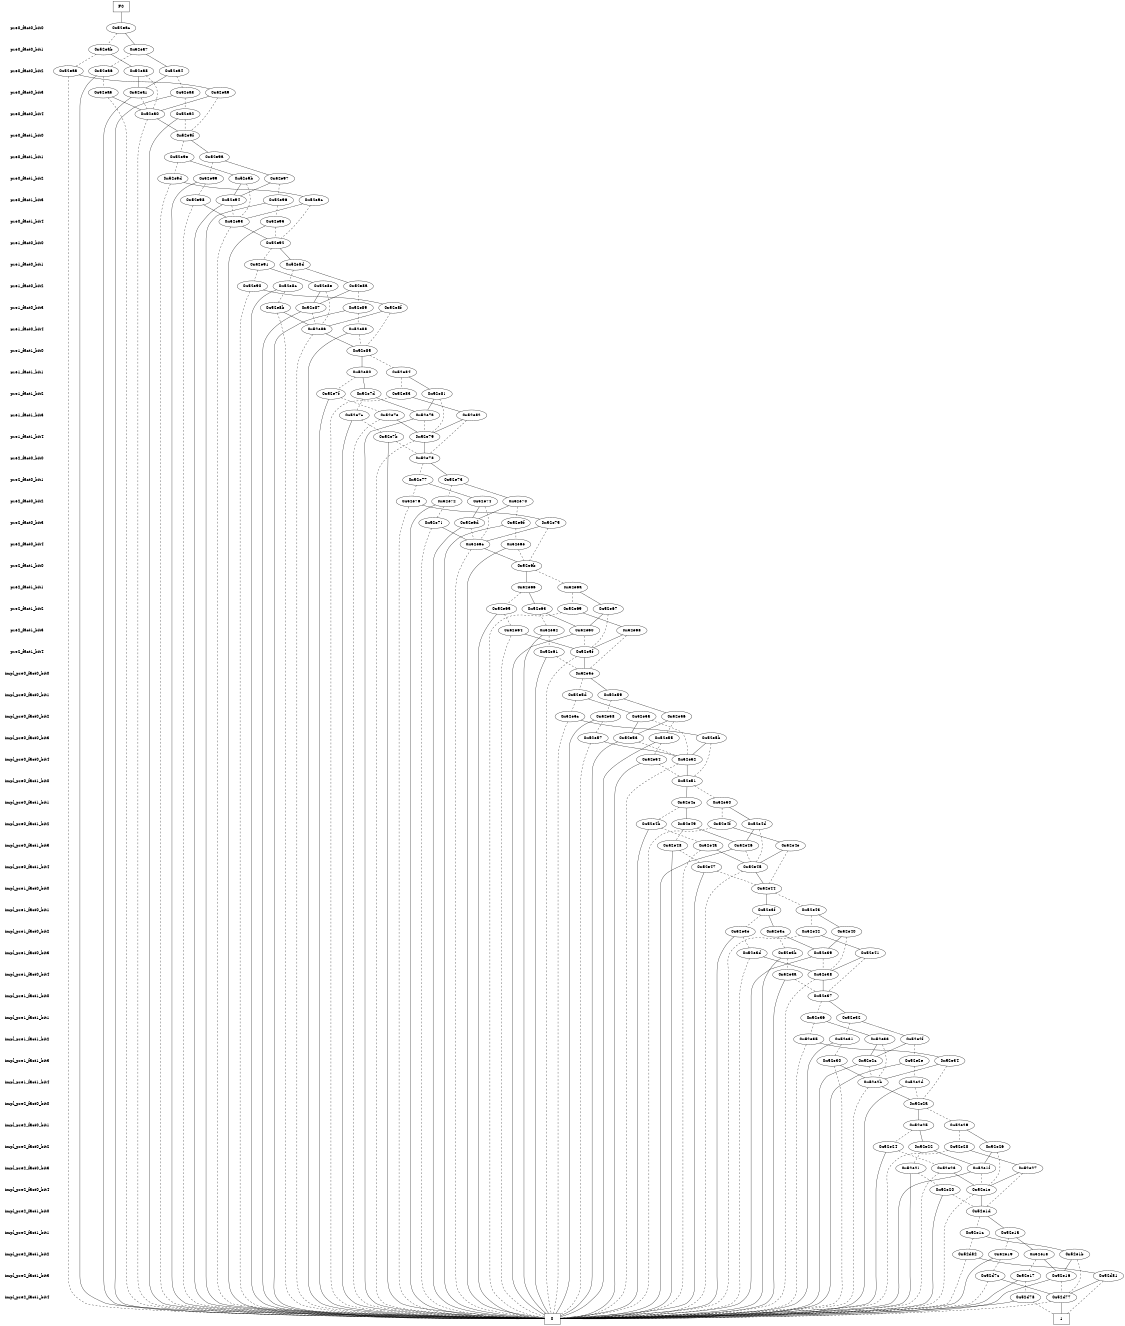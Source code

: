 digraph "DD" {
size = "7.5,10"
center = true;
edge [dir = none];
{ node [shape = plaintext];
  edge [style = invis];
  "CONST NODES" [style = invis];
" pre0_fact0_bit0 " -> " pre0_fact0_bit1 " -> " pre0_fact0_bit2 " -> " pre0_fact0_bit3 " -> " pre0_fact0_bit4 " -> " pre0_fact1_bit0 " -> " pre0_fact1_bit1 " -> " pre0_fact1_bit2 " -> " pre0_fact1_bit3 " -> " pre0_fact1_bit4 " -> " pre1_fact0_bit0 " -> " pre1_fact0_bit1 " -> " pre1_fact0_bit2 " -> " pre1_fact0_bit3 " -> " pre1_fact0_bit4 " -> " pre1_fact1_bit0 " -> " pre1_fact1_bit1 " -> " pre1_fact1_bit2 " -> " pre1_fact1_bit3 " -> " pre1_fact1_bit4 " -> " pre2_fact0_bit0 " -> " pre2_fact0_bit1 " -> " pre2_fact0_bit2 " -> " pre2_fact0_bit3 " -> " pre2_fact0_bit4 " -> " pre2_fact1_bit0 " -> " pre2_fact1_bit1 " -> " pre2_fact1_bit2 " -> " pre2_fact1_bit3 " -> " pre2_fact1_bit4 " -> " impl_pre0_fact0_bit0 " -> " impl_pre0_fact0_bit1 " -> " impl_pre0_fact0_bit2 " -> " impl_pre0_fact0_bit3 " -> " impl_pre0_fact0_bit4 " -> " impl_pre0_fact1_bit0 " -> " impl_pre0_fact1_bit1 " -> " impl_pre0_fact1_bit2 " -> " impl_pre0_fact1_bit3 " -> " impl_pre0_fact1_bit4 " -> " impl_pre1_fact0_bit0 " -> " impl_pre1_fact0_bit1 " -> " impl_pre1_fact0_bit2 " -> " impl_pre1_fact0_bit3 " -> " impl_pre1_fact0_bit4 " -> " impl_pre1_fact1_bit0 " -> " impl_pre1_fact1_bit1 " -> " impl_pre1_fact1_bit2 " -> " impl_pre1_fact1_bit3 " -> " impl_pre1_fact1_bit4 " -> " impl_pre2_fact0_bit0 " -> " impl_pre2_fact0_bit1 " -> " impl_pre2_fact0_bit2 " -> " impl_pre2_fact0_bit3 " -> " impl_pre2_fact0_bit4 " -> " impl_pre2_fact1_bit0 " -> " impl_pre2_fact1_bit1 " -> " impl_pre2_fact1_bit2 " -> " impl_pre2_fact1_bit3 " -> " impl_pre2_fact1_bit4 " -> "CONST NODES"; 
}
{ rank = same; node [shape = box]; edge [style = invis];
"F0"; }
{ rank = same; " pre0_fact0_bit0 ";
"0x52eac";
}
{ rank = same; " pre0_fact0_bit1 ";
"0x52eab";
"0x52ea7";
}
{ rank = same; " pre0_fact0_bit2 ";
"0x52eaa";
"0x52ea8";
"0x52ea4";
"0x52ea6";
}
{ rank = same; " pre0_fact0_bit3 ";
"0x52ea1";
"0x52ea3";
"0x52ea9";
"0x52ea5";
}
{ rank = same; " pre0_fact0_bit4 ";
"0x52ea0";
"0x52ea2";
}
{ rank = same; " pre0_fact1_bit0 ";
"0x52e9f";
}
{ rank = same; " pre0_fact1_bit1 ";
"0x52e9e";
"0x52e9a";
}
{ rank = same; " pre0_fact1_bit2 ";
"0x52e9b";
"0x52e97";
"0x52e9d";
"0x52e99";
}
{ rank = same; " pre0_fact1_bit3 ";
"0x52e98";
"0x52e9c";
"0x52e94";
"0x52e96";
}
{ rank = same; " pre0_fact1_bit4 ";
"0x52e93";
"0x52e95";
}
{ rank = same; " pre1_fact0_bit0 ";
"0x52e92";
}
{ rank = same; " pre1_fact0_bit1 ";
"0x52e91";
"0x52e8d";
}
{ rank = same; " pre1_fact0_bit2 ";
"0x52e90";
"0x52e8e";
"0x52e8a";
"0x52e8c";
}
{ rank = same; " pre1_fact0_bit3 ";
"0x52e87";
"0x52e89";
"0x52e8b";
"0x52e8f";
}
{ rank = same; " pre1_fact0_bit4 ";
"0x52e86";
"0x52e88";
}
{ rank = same; " pre1_fact1_bit0 ";
"0x52e85";
}
{ rank = same; " pre1_fact1_bit1 ";
"0x52e80";
"0x52e84";
}
{ rank = same; " pre1_fact1_bit2 ";
"0x52e7f";
"0x52e81";
"0x52e7d";
"0x52e83";
}
{ rank = same; " pre1_fact1_bit3 ";
"0x52e7c";
"0x52e7e";
"0x52e82";
"0x52e7a";
}
{ rank = same; " pre1_fact1_bit4 ";
"0x52e79";
"0x52e7b";
}
{ rank = same; " pre2_fact0_bit0 ";
"0x52e78";
}
{ rank = same; " pre2_fact0_bit1 ";
"0x52e73";
"0x52e77";
}
{ rank = same; " pre2_fact0_bit2 ";
"0x52e76";
"0x52e74";
"0x52e70";
"0x52e72";
}
{ rank = same; " pre2_fact0_bit3 ";
"0x52e71";
"0x52e6d";
"0x52e6f";
"0x52e75";
}
{ rank = same; " pre2_fact0_bit4 ";
"0x52e6c";
"0x52e6e";
}
{ rank = same; " pre2_fact1_bit0 ";
"0x52e6b";
}
{ rank = same; " pre2_fact1_bit1 ";
"0x52e66";
"0x52e6a";
}
{ rank = same; " pre2_fact1_bit2 ";
"0x52e65";
"0x52e67";
"0x52e69";
"0x52e63";
}
{ rank = same; " pre2_fact1_bit3 ";
"0x52e64";
"0x52e60";
"0x52e62";
"0x52e68";
}
{ rank = same; " pre2_fact1_bit4 ";
"0x52e61";
"0x52e5f";
}
{ rank = same; " impl_pre0_fact0_bit0 ";
"0x52e5e";
}
{ rank = same; " impl_pre0_fact0_bit1 ";
"0x52e59";
"0x52e5d";
}
{ rank = same; " impl_pre0_fact0_bit2 ";
"0x52e5c";
"0x52e5a";
"0x52e56";
"0x52e58";
}
{ rank = same; " impl_pre0_fact0_bit3 ";
"0x52e57";
"0x52e53";
"0x52e55";
"0x52e5b";
}
{ rank = same; " impl_pre0_fact0_bit4 ";
"0x52e54";
"0x52e52";
}
{ rank = same; " impl_pre0_fact1_bit0 ";
"0x52e51";
}
{ rank = same; " impl_pre0_fact1_bit1 ";
"0x52e4c";
"0x52e50";
}
{ rank = same; " impl_pre0_fact1_bit2 ";
"0x52e4b";
"0x52e4f";
"0x52e4d";
"0x52e49";
}
{ rank = same; " impl_pre0_fact1_bit3 ";
"0x52e4e";
"0x52e46";
"0x52e48";
"0x52e4a";
}
{ rank = same; " impl_pre0_fact1_bit4 ";
"0x52e47";
"0x52e45";
}
{ rank = same; " impl_pre1_fact0_bit0 ";
"0x52e44";
}
{ rank = same; " impl_pre1_fact0_bit1 ";
"0x52e3f";
"0x52e43";
}
{ rank = same; " impl_pre1_fact0_bit2 ";
"0x52e3e";
"0x52e40";
"0x52e3c";
"0x52e42";
}
{ rank = same; " impl_pre1_fact0_bit3 ";
"0x52e41";
"0x52e3d";
"0x52e39";
"0x52e3b";
}
{ rank = same; " impl_pre1_fact0_bit4 ";
"0x52e3a";
"0x52e38";
}
{ rank = same; " impl_pre1_fact1_bit0 ";
"0x52e37";
}
{ rank = same; " impl_pre1_fact1_bit1 ";
"0x52e32";
"0x52e36";
}
{ rank = same; " impl_pre1_fact1_bit2 ";
"0x52e35";
"0x52e31";
"0x52e33";
"0x52e2f";
}
{ rank = same; " impl_pre1_fact1_bit3 ";
"0x52e34";
"0x52e2c";
"0x52e2e";
"0x52e30";
}
{ rank = same; " impl_pre1_fact1_bit4 ";
"0x52e2b";
"0x52e2d";
}
{ rank = same; " impl_pre2_fact0_bit0 ";
"0x52e2a";
}
{ rank = same; " impl_pre2_fact0_bit1 ";
"0x52e25";
"0x52e29";
}
{ rank = same; " impl_pre2_fact0_bit2 ";
"0x52e24";
"0x52e26";
"0x52e22";
"0x52e28";
}
{ rank = same; " impl_pre2_fact0_bit3 ";
"0x52e1f";
"0x52e21";
"0x52e27";
"0x52e23";
}
{ rank = same; " impl_pre2_fact0_bit4 ";
"0x52e20";
"0x52e1e";
}
{ rank = same; " impl_pre2_fact1_bit0 ";
"0x52e1d";
}
{ rank = same; " impl_pre2_fact1_bit1 ";
"0x52e1a";
"0x52e1c";
}
{ rank = same; " impl_pre2_fact1_bit2 ";
"0x52e18";
"0x52d82";
"0x52e19";
"0x52e1b";
}
{ rank = same; " impl_pre2_fact1_bit3 ";
"0x52d81";
"0x52d7c";
"0x52e16";
"0x52e17";
}
{ rank = same; " impl_pre2_fact1_bit4 ";
"0x52d78";
"0x52d77";
}
{ rank = same; "CONST NODES";
{ node [shape = box]; "0x16a9c";
"0x16a9b";
}
}
"F0" -> "0x52eac" [style = solid];
"0x52eac" -> "0x52ea7";
"0x52eac" -> "0x52eab" [style = dashed];
"0x52eab" -> "0x52ea8";
"0x52eab" -> "0x52eaa" [style = dashed];
"0x52ea7" -> "0x52ea4";
"0x52ea7" -> "0x52ea6" [style = dashed];
"0x52eaa" -> "0x52ea9";
"0x52eaa" -> "0x16a9c" [style = dashed];
"0x52ea8" -> "0x52ea1";
"0x52ea8" -> "0x52ea0" [style = dashed];
"0x52ea4" -> "0x52ea1";
"0x52ea4" -> "0x52ea3" [style = dashed];
"0x52ea6" -> "0x16a9c";
"0x52ea6" -> "0x52ea5" [style = dashed];
"0x52ea1" -> "0x16a9c";
"0x52ea1" -> "0x52ea0" [style = dashed];
"0x52ea3" -> "0x16a9c";
"0x52ea3" -> "0x52ea2" [style = dashed];
"0x52ea9" -> "0x52ea0";
"0x52ea9" -> "0x52e9f" [style = dashed];
"0x52ea5" -> "0x52ea0";
"0x52ea5" -> "0x16a9c" [style = dashed];
"0x52ea0" -> "0x52e9f";
"0x52ea0" -> "0x16a9c" [style = dashed];
"0x52ea2" -> "0x16a9c";
"0x52ea2" -> "0x52e9f" [style = dashed];
"0x52e9f" -> "0x52e9a";
"0x52e9f" -> "0x52e9e" [style = dashed];
"0x52e9e" -> "0x52e9b";
"0x52e9e" -> "0x52e9d" [style = dashed];
"0x52e9a" -> "0x52e97";
"0x52e9a" -> "0x52e99" [style = dashed];
"0x52e9b" -> "0x52e94";
"0x52e9b" -> "0x52e93" [style = dashed];
"0x52e97" -> "0x52e94";
"0x52e97" -> "0x52e96" [style = dashed];
"0x52e9d" -> "0x52e9c";
"0x52e9d" -> "0x16a9c" [style = dashed];
"0x52e99" -> "0x16a9c";
"0x52e99" -> "0x52e98" [style = dashed];
"0x52e98" -> "0x52e93";
"0x52e98" -> "0x16a9c" [style = dashed];
"0x52e9c" -> "0x52e93";
"0x52e9c" -> "0x52e92" [style = dashed];
"0x52e94" -> "0x16a9c";
"0x52e94" -> "0x52e93" [style = dashed];
"0x52e96" -> "0x16a9c";
"0x52e96" -> "0x52e95" [style = dashed];
"0x52e93" -> "0x52e92";
"0x52e93" -> "0x16a9c" [style = dashed];
"0x52e95" -> "0x16a9c";
"0x52e95" -> "0x52e92" [style = dashed];
"0x52e92" -> "0x52e8d";
"0x52e92" -> "0x52e91" [style = dashed];
"0x52e91" -> "0x52e8e";
"0x52e91" -> "0x52e90" [style = dashed];
"0x52e8d" -> "0x52e8a";
"0x52e8d" -> "0x52e8c" [style = dashed];
"0x52e90" -> "0x52e8f";
"0x52e90" -> "0x16a9c" [style = dashed];
"0x52e8e" -> "0x52e87";
"0x52e8e" -> "0x52e86" [style = dashed];
"0x52e8a" -> "0x52e87";
"0x52e8a" -> "0x52e89" [style = dashed];
"0x52e8c" -> "0x16a9c";
"0x52e8c" -> "0x52e8b" [style = dashed];
"0x52e87" -> "0x16a9c";
"0x52e87" -> "0x52e86" [style = dashed];
"0x52e89" -> "0x16a9c";
"0x52e89" -> "0x52e88" [style = dashed];
"0x52e8b" -> "0x52e86";
"0x52e8b" -> "0x16a9c" [style = dashed];
"0x52e8f" -> "0x52e86";
"0x52e8f" -> "0x52e85" [style = dashed];
"0x52e86" -> "0x52e85";
"0x52e86" -> "0x16a9c" [style = dashed];
"0x52e88" -> "0x16a9c";
"0x52e88" -> "0x52e85" [style = dashed];
"0x52e85" -> "0x52e80";
"0x52e85" -> "0x52e84" [style = dashed];
"0x52e80" -> "0x52e7d";
"0x52e80" -> "0x52e7f" [style = dashed];
"0x52e84" -> "0x52e81";
"0x52e84" -> "0x52e83" [style = dashed];
"0x52e7f" -> "0x16a9c";
"0x52e7f" -> "0x52e7e" [style = dashed];
"0x52e81" -> "0x52e7a";
"0x52e81" -> "0x52e79" [style = dashed];
"0x52e7d" -> "0x52e7a";
"0x52e7d" -> "0x52e7c" [style = dashed];
"0x52e83" -> "0x52e82";
"0x52e83" -> "0x16a9c" [style = dashed];
"0x52e7c" -> "0x16a9c";
"0x52e7c" -> "0x52e7b" [style = dashed];
"0x52e7e" -> "0x52e79";
"0x52e7e" -> "0x16a9c" [style = dashed];
"0x52e82" -> "0x52e79";
"0x52e82" -> "0x52e78" [style = dashed];
"0x52e7a" -> "0x16a9c";
"0x52e7a" -> "0x52e79" [style = dashed];
"0x52e79" -> "0x52e78";
"0x52e79" -> "0x16a9c" [style = dashed];
"0x52e7b" -> "0x16a9c";
"0x52e7b" -> "0x52e78" [style = dashed];
"0x52e78" -> "0x52e73";
"0x52e78" -> "0x52e77" [style = dashed];
"0x52e73" -> "0x52e70";
"0x52e73" -> "0x52e72" [style = dashed];
"0x52e77" -> "0x52e74";
"0x52e77" -> "0x52e76" [style = dashed];
"0x52e76" -> "0x52e75";
"0x52e76" -> "0x16a9c" [style = dashed];
"0x52e74" -> "0x52e6d";
"0x52e74" -> "0x52e6c" [style = dashed];
"0x52e70" -> "0x52e6d";
"0x52e70" -> "0x52e6f" [style = dashed];
"0x52e72" -> "0x16a9c";
"0x52e72" -> "0x52e71" [style = dashed];
"0x52e71" -> "0x52e6c";
"0x52e71" -> "0x16a9c" [style = dashed];
"0x52e6d" -> "0x16a9c";
"0x52e6d" -> "0x52e6c" [style = dashed];
"0x52e6f" -> "0x16a9c";
"0x52e6f" -> "0x52e6e" [style = dashed];
"0x52e75" -> "0x52e6c";
"0x52e75" -> "0x52e6b" [style = dashed];
"0x52e6c" -> "0x52e6b";
"0x52e6c" -> "0x16a9c" [style = dashed];
"0x52e6e" -> "0x16a9c";
"0x52e6e" -> "0x52e6b" [style = dashed];
"0x52e6b" -> "0x52e66";
"0x52e6b" -> "0x52e6a" [style = dashed];
"0x52e66" -> "0x52e63";
"0x52e66" -> "0x52e65" [style = dashed];
"0x52e6a" -> "0x52e67";
"0x52e6a" -> "0x52e69" [style = dashed];
"0x52e65" -> "0x16a9c";
"0x52e65" -> "0x52e64" [style = dashed];
"0x52e67" -> "0x52e60";
"0x52e67" -> "0x52e5f" [style = dashed];
"0x52e69" -> "0x52e68";
"0x52e69" -> "0x16a9c" [style = dashed];
"0x52e63" -> "0x52e60";
"0x52e63" -> "0x52e62" [style = dashed];
"0x52e64" -> "0x52e5f";
"0x52e64" -> "0x16a9c" [style = dashed];
"0x52e60" -> "0x16a9c";
"0x52e60" -> "0x52e5f" [style = dashed];
"0x52e62" -> "0x16a9c";
"0x52e62" -> "0x52e61" [style = dashed];
"0x52e68" -> "0x52e5f";
"0x52e68" -> "0x52e5e" [style = dashed];
"0x52e61" -> "0x16a9c";
"0x52e61" -> "0x52e5e" [style = dashed];
"0x52e5f" -> "0x52e5e";
"0x52e5f" -> "0x16a9c" [style = dashed];
"0x52e5e" -> "0x52e59";
"0x52e5e" -> "0x52e5d" [style = dashed];
"0x52e59" -> "0x52e56";
"0x52e59" -> "0x52e58" [style = dashed];
"0x52e5d" -> "0x52e5a";
"0x52e5d" -> "0x52e5c" [style = dashed];
"0x52e5c" -> "0x52e5b";
"0x52e5c" -> "0x16a9c" [style = dashed];
"0x52e5a" -> "0x52e53";
"0x52e5a" -> "0x52e52" [style = dashed];
"0x52e56" -> "0x52e53";
"0x52e56" -> "0x52e55" [style = dashed];
"0x52e58" -> "0x16a9c";
"0x52e58" -> "0x52e57" [style = dashed];
"0x52e57" -> "0x52e52";
"0x52e57" -> "0x16a9c" [style = dashed];
"0x52e53" -> "0x16a9c";
"0x52e53" -> "0x52e52" [style = dashed];
"0x52e55" -> "0x16a9c";
"0x52e55" -> "0x52e54" [style = dashed];
"0x52e5b" -> "0x52e52";
"0x52e5b" -> "0x52e51" [style = dashed];
"0x52e54" -> "0x16a9c";
"0x52e54" -> "0x52e51" [style = dashed];
"0x52e52" -> "0x52e51";
"0x52e52" -> "0x16a9c" [style = dashed];
"0x52e51" -> "0x52e4c";
"0x52e51" -> "0x52e50" [style = dashed];
"0x52e4c" -> "0x52e49";
"0x52e4c" -> "0x52e4b" [style = dashed];
"0x52e50" -> "0x52e4d";
"0x52e50" -> "0x52e4f" [style = dashed];
"0x52e4b" -> "0x16a9c";
"0x52e4b" -> "0x52e4a" [style = dashed];
"0x52e4f" -> "0x52e4e";
"0x52e4f" -> "0x16a9c" [style = dashed];
"0x52e4d" -> "0x52e46";
"0x52e4d" -> "0x52e45" [style = dashed];
"0x52e49" -> "0x52e46";
"0x52e49" -> "0x52e48" [style = dashed];
"0x52e4e" -> "0x52e45";
"0x52e4e" -> "0x52e44" [style = dashed];
"0x52e46" -> "0x16a9c";
"0x52e46" -> "0x52e45" [style = dashed];
"0x52e48" -> "0x16a9c";
"0x52e48" -> "0x52e47" [style = dashed];
"0x52e4a" -> "0x52e45";
"0x52e4a" -> "0x16a9c" [style = dashed];
"0x52e47" -> "0x16a9c";
"0x52e47" -> "0x52e44" [style = dashed];
"0x52e45" -> "0x52e44";
"0x52e45" -> "0x16a9c" [style = dashed];
"0x52e44" -> "0x52e3f";
"0x52e44" -> "0x52e43" [style = dashed];
"0x52e3f" -> "0x52e3c";
"0x52e3f" -> "0x52e3e" [style = dashed];
"0x52e43" -> "0x52e40";
"0x52e43" -> "0x52e42" [style = dashed];
"0x52e3e" -> "0x16a9c";
"0x52e3e" -> "0x52e3d" [style = dashed];
"0x52e40" -> "0x52e39";
"0x52e40" -> "0x52e38" [style = dashed];
"0x52e3c" -> "0x52e39";
"0x52e3c" -> "0x52e3b" [style = dashed];
"0x52e42" -> "0x52e41";
"0x52e42" -> "0x16a9c" [style = dashed];
"0x52e41" -> "0x52e38";
"0x52e41" -> "0x52e37" [style = dashed];
"0x52e3d" -> "0x52e38";
"0x52e3d" -> "0x16a9c" [style = dashed];
"0x52e39" -> "0x16a9c";
"0x52e39" -> "0x52e38" [style = dashed];
"0x52e3b" -> "0x16a9c";
"0x52e3b" -> "0x52e3a" [style = dashed];
"0x52e3a" -> "0x16a9c";
"0x52e3a" -> "0x52e37" [style = dashed];
"0x52e38" -> "0x52e37";
"0x52e38" -> "0x16a9c" [style = dashed];
"0x52e37" -> "0x52e32";
"0x52e37" -> "0x52e36" [style = dashed];
"0x52e32" -> "0x52e2f";
"0x52e32" -> "0x52e31" [style = dashed];
"0x52e36" -> "0x52e33";
"0x52e36" -> "0x52e35" [style = dashed];
"0x52e35" -> "0x52e34";
"0x52e35" -> "0x16a9c" [style = dashed];
"0x52e31" -> "0x16a9c";
"0x52e31" -> "0x52e30" [style = dashed];
"0x52e33" -> "0x52e2c";
"0x52e33" -> "0x52e2b" [style = dashed];
"0x52e2f" -> "0x52e2c";
"0x52e2f" -> "0x52e2e" [style = dashed];
"0x52e34" -> "0x52e2b";
"0x52e34" -> "0x52e2a" [style = dashed];
"0x52e2c" -> "0x16a9c";
"0x52e2c" -> "0x52e2b" [style = dashed];
"0x52e2e" -> "0x16a9c";
"0x52e2e" -> "0x52e2d" [style = dashed];
"0x52e30" -> "0x52e2b";
"0x52e30" -> "0x16a9c" [style = dashed];
"0x52e2b" -> "0x52e2a";
"0x52e2b" -> "0x16a9c" [style = dashed];
"0x52e2d" -> "0x16a9c";
"0x52e2d" -> "0x52e2a" [style = dashed];
"0x52e2a" -> "0x52e25";
"0x52e2a" -> "0x52e29" [style = dashed];
"0x52e25" -> "0x52e22";
"0x52e25" -> "0x52e24" [style = dashed];
"0x52e29" -> "0x52e26";
"0x52e29" -> "0x52e28" [style = dashed];
"0x52e24" -> "0x16a9c";
"0x52e24" -> "0x52e23" [style = dashed];
"0x52e26" -> "0x52e1f";
"0x52e26" -> "0x52e1e" [style = dashed];
"0x52e22" -> "0x52e1f";
"0x52e22" -> "0x52e21" [style = dashed];
"0x52e28" -> "0x52e27";
"0x52e28" -> "0x16a9c" [style = dashed];
"0x52e1f" -> "0x16a9c";
"0x52e1f" -> "0x52e1e" [style = dashed];
"0x52e21" -> "0x16a9c";
"0x52e21" -> "0x52e20" [style = dashed];
"0x52e27" -> "0x52e1e";
"0x52e27" -> "0x52e1d" [style = dashed];
"0x52e23" -> "0x52e1e";
"0x52e23" -> "0x16a9c" [style = dashed];
"0x52e20" -> "0x16a9c";
"0x52e20" -> "0x52e1d" [style = dashed];
"0x52e1e" -> "0x52e1d";
"0x52e1e" -> "0x16a9c" [style = dashed];
"0x52e1d" -> "0x52e1a";
"0x52e1d" -> "0x52e1c" [style = dashed];
"0x52e1a" -> "0x52e18";
"0x52e1a" -> "0x52e19" [style = dashed];
"0x52e1c" -> "0x52e1b";
"0x52e1c" -> "0x52d82" [style = dashed];
"0x52e18" -> "0x52e16";
"0x52e18" -> "0x52e17" [style = dashed];
"0x52d82" -> "0x52d81";
"0x52d82" -> "0x16a9c" [style = dashed];
"0x52e19" -> "0x16a9c";
"0x52e19" -> "0x52d7c" [style = dashed];
"0x52e1b" -> "0x52e16";
"0x52e1b" -> "0x52d77" [style = dashed];
"0x52d81" -> "0x52d77";
"0x52d81" -> "0x16a9b" [style = dashed];
"0x52d7c" -> "0x52d77";
"0x52d7c" -> "0x16a9c" [style = dashed];
"0x52e16" -> "0x16a9c";
"0x52e16" -> "0x52d77" [style = dashed];
"0x52e17" -> "0x16a9c";
"0x52e17" -> "0x52d78" [style = dashed];
"0x52d78" -> "0x16a9c";
"0x52d78" -> "0x16a9b" [style = dashed];
"0x52d77" -> "0x16a9b";
"0x52d77" -> "0x16a9c" [style = dashed];
"0x16a9c" [label = "0"];
"0x16a9b" [label = "1"];
}
